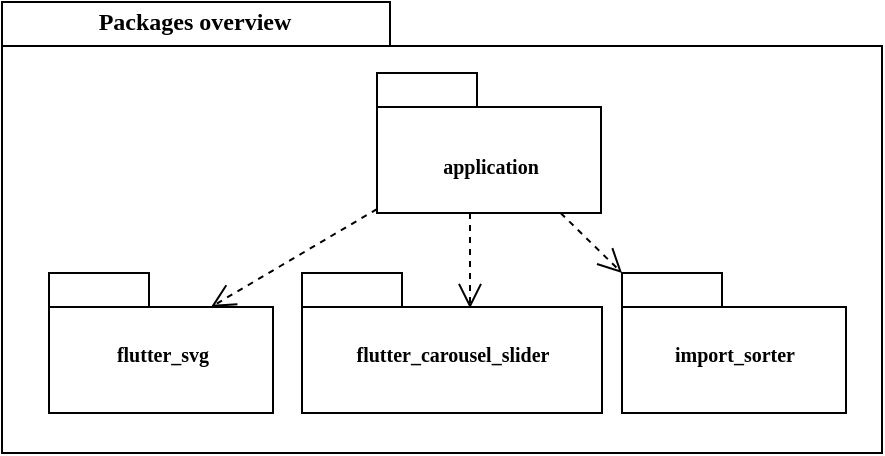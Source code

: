 <mxfile version="20.8.10" type="device" pages="2"><diagram name="Page-1" id="b5b7bab2-c9e2-2cf4-8b2a-24fd1a2a6d21"><mxGraphModel dx="1562" dy="917" grid="1" gridSize="10" guides="1" tooltips="1" connect="1" arrows="1" fold="1" page="1" pageScale="1" pageWidth="827" pageHeight="1169" background="none" math="0" shadow="0"><root><mxCell id="0"/><mxCell id="1" parent="0"/><mxCell id="6e0c8c40b5770093-72" value="" style="shape=folder;fontStyle=1;spacingTop=10;tabWidth=194;tabHeight=22;tabPosition=left;html=1;rounded=0;shadow=0;comic=0;labelBackgroundColor=none;strokeWidth=1;fillColor=none;fontFamily=Verdana;fontSize=10;align=center;" parent="1" vertex="1"><mxGeometry x="20" y="30" width="440" height="225.5" as="geometry"/></mxCell><mxCell id="6e0c8c40b5770093-64" style="edgeStyle=elbowEdgeStyle;rounded=0;html=1;entryX=0.559;entryY=0.251;entryPerimeter=0;dashed=1;labelBackgroundColor=none;startFill=0;endArrow=open;endFill=0;endSize=10;fontFamily=Verdana;fontSize=10;" parent="1" source="6e0c8c40b5770093-42" target="6e0c8c40b5770093-44" edge="1"><mxGeometry relative="1" as="geometry"/></mxCell><mxCell id="6e0c8c40b5770093-65" style="edgeStyle=none;rounded=0;html=1;dashed=1;labelBackgroundColor=none;startFill=0;endArrow=open;endFill=0;endSize=10;fontFamily=Verdana;fontSize=10;entryX=0;entryY=0;entryPerimeter=0;entryDx=0;entryDy=0;" parent="1" source="6e0c8c40b5770093-42" target="6e0c8c40b5770093-45" edge="1"><mxGeometry relative="1" as="geometry"/></mxCell><mxCell id="6e0c8c40b5770093-66" style="edgeStyle=none;rounded=0;html=1;dashed=1;labelBackgroundColor=none;startFill=0;endArrow=open;endFill=0;endSize=10;fontFamily=Verdana;fontSize=10;entryX=0;entryY=0;entryDx=81;entryDy=17;entryPerimeter=0;" parent="1" source="6e0c8c40b5770093-42" target="6e0c8c40b5770093-43" edge="1"><mxGeometry relative="1" as="geometry"/></mxCell><mxCell id="6e0c8c40b5770093-42" value="&lt;br&gt;application" style="shape=folder;fontStyle=1;spacingTop=10;tabWidth=50;tabHeight=17;tabPosition=left;html=1;rounded=0;shadow=0;comic=0;labelBackgroundColor=none;strokeColor=#000000;strokeWidth=1;fillColor=#ffffff;fontFamily=Verdana;fontSize=10;fontColor=#000000;align=center;" parent="1" vertex="1"><mxGeometry x="207.5" y="65.5" width="112" height="70" as="geometry"/></mxCell><mxCell id="6e0c8c40b5770093-43" value="flutter_svg" style="shape=folder;fontStyle=1;spacingTop=10;tabWidth=50;tabHeight=17;tabPosition=left;html=1;rounded=0;shadow=0;comic=0;labelBackgroundColor=none;strokeColor=#000000;strokeWidth=1;fillColor=#ffffff;fontFamily=Verdana;fontSize=10;fontColor=#000000;align=center;" parent="1" vertex="1"><mxGeometry x="43.5" y="165.5" width="112" height="70" as="geometry"/></mxCell><mxCell id="6e0c8c40b5770093-44" value="flutter_carousel_slider" style="shape=folder;fontStyle=1;spacingTop=10;tabWidth=50;tabHeight=17;tabPosition=left;html=1;rounded=0;shadow=0;comic=0;labelBackgroundColor=none;strokeColor=#000000;strokeWidth=1;fillColor=#ffffff;fontFamily=Verdana;fontSize=10;fontColor=#000000;align=center;" parent="1" vertex="1"><mxGeometry x="170" y="165.5" width="150" height="70" as="geometry"/></mxCell><mxCell id="6e0c8c40b5770093-45" value="import_sorter" style="shape=folder;fontStyle=1;spacingTop=10;tabWidth=50;tabHeight=17;tabPosition=left;html=1;rounded=0;shadow=0;comic=0;labelBackgroundColor=none;strokeColor=#000000;strokeWidth=1;fillColor=#ffffff;fontFamily=Verdana;fontSize=10;fontColor=#000000;align=center;" parent="1" vertex="1"><mxGeometry x="330" y="165.5" width="112" height="70" as="geometry"/></mxCell><mxCell id="6e0c8c40b5770093-73" value="Packages overview" style="text;html=1;align=center;verticalAlign=top;spacingTop=-4;fontSize=12;fontFamily=Verdana;fontStyle=1" parent="1" vertex="1"><mxGeometry x="21" y="30" width="189" height="20" as="geometry"/></mxCell></root></mxGraphModel></diagram><diagram id="qj7J-YSiiMf6YsRQ_tB9" name="glossary"><mxGraphModel dx="1302" dy="764" grid="1" gridSize="10" guides="1" tooltips="1" connect="1" arrows="1" fold="1" page="1" pageScale="1" pageWidth="827" pageHeight="1169" math="0" shadow="0"><root><mxCell id="0"/><mxCell id="1" parent="0"/><mxCell id="DgukgG324wCIeoEHvNBT-2" value="Термины и определения/Glossay" style="shape=table;startSize=30;container=1;collapsible=0;childLayout=tableLayout;fontStyle=1;fillColor=#333333;fontColor=#FFFFFF;" vertex="1" parent="1"><mxGeometry x="30" y="150" width="760" height="495" as="geometry"/></mxCell><mxCell id="DgukgG324wCIeoEHvNBT-7" value="" style="shape=tableRow;horizontal=0;startSize=0;swimlaneHead=0;swimlaneBody=0;strokeColor=inherit;top=0;left=0;bottom=0;right=0;collapsible=0;dropTarget=0;fillColor=none;points=[[0,0.5],[1,0.5]];portConstraint=eastwest;fontStyle=1" vertex="1" parent="DgukgG324wCIeoEHvNBT-2"><mxGeometry y="30" width="760" height="65" as="geometry"/></mxCell><mxCell id="DgukgG324wCIeoEHvNBT-8" value="Изображение&lt;br&gt;сущности/ Enitity image" style="shape=partialRectangle;html=1;whiteSpace=wrap;connectable=0;strokeColor=#000000;overflow=hidden;fillColor=#999999;top=1;left=1;bottom=1;right=1;pointerEvents=1;gradientColor=#CCCCCC;perimeterSpacing=1;strokeWidth=1;fontStyle=1" vertex="1" parent="DgukgG324wCIeoEHvNBT-7"><mxGeometry width="110" height="65" as="geometry"><mxRectangle width="110" height="65" as="alternateBounds"/></mxGeometry></mxCell><mxCell id="DgukgG324wCIeoEHvNBT-9" value="Наименование&lt;br style=&quot;border-color: var(--border-color);&quot;&gt;сущности/ Enitity name" style="shape=partialRectangle;html=1;whiteSpace=wrap;connectable=0;strokeColor=#000000;overflow=hidden;fillColor=#999999;top=1;left=1;bottom=1;right=1;pointerEvents=1;gradientColor=#CCCCCC;perimeterSpacing=1;strokeWidth=1;fontStyle=1" vertex="1" parent="DgukgG324wCIeoEHvNBT-7"><mxGeometry x="110" width="160" height="65" as="geometry"><mxRectangle width="160" height="65" as="alternateBounds"/></mxGeometry></mxCell><mxCell id="DgukgG324wCIeoEHvNBT-10" value="Описание/Description" style="shape=partialRectangle;html=1;whiteSpace=wrap;connectable=0;strokeColor=#000000;overflow=hidden;fillColor=#999999;top=1;left=1;bottom=1;right=1;pointerEvents=1;gradientColor=#CCCCCC;perimeterSpacing=1;strokeWidth=1;fontStyle=1" vertex="1" parent="DgukgG324wCIeoEHvNBT-7"><mxGeometry x="270" width="490" height="65" as="geometry"><mxRectangle width="490" height="65" as="alternateBounds"/></mxGeometry></mxCell><mxCell id="DgukgG324wCIeoEHvNBT-11" value="" style="shape=tableRow;horizontal=0;startSize=0;swimlaneHead=0;swimlaneBody=0;strokeColor=inherit;top=0;left=0;bottom=0;right=0;collapsible=0;dropTarget=0;fillColor=none;points=[[0,0.5],[1,0.5]];portConstraint=eastwest;" vertex="1" parent="DgukgG324wCIeoEHvNBT-2"><mxGeometry y="95" width="760" height="65" as="geometry"/></mxCell><mxCell id="DgukgG324wCIeoEHvNBT-12" value="" style="shape=partialRectangle;html=1;whiteSpace=wrap;connectable=0;strokeColor=inherit;overflow=hidden;fillColor=none;top=0;left=0;bottom=0;right=0;pointerEvents=1;" vertex="1" parent="DgukgG324wCIeoEHvNBT-11"><mxGeometry width="110" height="65" as="geometry"><mxRectangle width="110" height="65" as="alternateBounds"/></mxGeometry></mxCell><mxCell id="DgukgG324wCIeoEHvNBT-13" value="пакет/package" style="shape=partialRectangle;html=1;whiteSpace=wrap;connectable=0;strokeColor=inherit;overflow=hidden;fillColor=none;top=0;left=0;bottom=0;right=0;pointerEvents=1;" vertex="1" parent="DgukgG324wCIeoEHvNBT-11"><mxGeometry x="110" width="160" height="65" as="geometry"><mxRectangle width="160" height="65" as="alternateBounds"/></mxGeometry></mxCell><mxCell id="DgukgG324wCIeoEHvNBT-14" value="Элементы сгруппированные в пакет на основе данных, зависимостей, поведения или взаимодействия с другигми пакетами или пользователями. Если не нужна внутренняя детализация, то название пишут в большом прямоугольнике." style="shape=partialRectangle;html=1;whiteSpace=wrap;connectable=0;strokeColor=inherit;overflow=hidden;fillColor=none;top=0;left=0;bottom=0;right=0;pointerEvents=1;" vertex="1" parent="DgukgG324wCIeoEHvNBT-11"><mxGeometry x="270" width="490" height="65" as="geometry"><mxRectangle width="490" height="65" as="alternateBounds"/></mxGeometry></mxCell><mxCell id="DgukgG324wCIeoEHvNBT-15" value="" style="shape=tableRow;horizontal=0;startSize=0;swimlaneHead=0;swimlaneBody=0;strokeColor=inherit;top=0;left=0;bottom=0;right=0;collapsible=0;dropTarget=0;fillColor=none;points=[[0,0.5],[1,0.5]];portConstraint=eastwest;" vertex="1" parent="DgukgG324wCIeoEHvNBT-2"><mxGeometry y="160" width="760" height="90" as="geometry"/></mxCell><mxCell id="DgukgG324wCIeoEHvNBT-16" value="" style="shape=partialRectangle;html=1;whiteSpace=wrap;connectable=0;strokeColor=inherit;overflow=hidden;fillColor=none;top=0;left=0;bottom=0;right=0;pointerEvents=1;" vertex="1" parent="DgukgG324wCIeoEHvNBT-15"><mxGeometry width="110" height="90" as="geometry"><mxRectangle width="110" height="90" as="alternateBounds"/></mxGeometry></mxCell><mxCell id="DgukgG324wCIeoEHvNBT-17" value="пакуемый элемент/packageable element" style="shape=partialRectangle;html=1;whiteSpace=wrap;connectable=0;strokeColor=inherit;overflow=hidden;fillColor=none;top=0;left=0;bottom=0;right=0;pointerEvents=1;" vertex="1" parent="DgukgG324wCIeoEHvNBT-15"><mxGeometry x="110" width="160" height="90" as="geometry"><mxRectangle width="160" height="90" as="alternateBounds"/></mxGeometry></mxCell><mxCell id="DgukgG324wCIeoEHvNBT-18" value="Могут включать события, компоненты, варианты использования и сами пакеты. Упаковываемые элементы также могут отображаться в виде прямоугольника внутри пакета, помеченного соответствующим именем, в виде вложенного пакета" style="shape=partialRectangle;html=1;whiteSpace=wrap;connectable=0;strokeColor=inherit;overflow=hidden;fillColor=none;top=0;left=0;bottom=0;right=0;pointerEvents=1;" vertex="1" parent="DgukgG324wCIeoEHvNBT-15"><mxGeometry x="270" width="490" height="90" as="geometry"><mxRectangle width="490" height="90" as="alternateBounds"/></mxGeometry></mxCell><mxCell id="DgukgG324wCIeoEHvNBT-19" value="" style="shape=tableRow;horizontal=0;startSize=0;swimlaneHead=0;swimlaneBody=0;strokeColor=inherit;top=0;left=0;bottom=0;right=0;collapsible=0;dropTarget=0;fillColor=none;points=[[0,0.5],[1,0.5]];portConstraint=eastwest;" vertex="1" parent="DgukgG324wCIeoEHvNBT-2"><mxGeometry y="250" width="760" height="50" as="geometry"/></mxCell><mxCell id="DgukgG324wCIeoEHvNBT-20" value="" style="shape=partialRectangle;html=1;whiteSpace=wrap;connectable=0;strokeColor=inherit;overflow=hidden;fillColor=none;top=0;left=0;bottom=0;right=0;pointerEvents=1;" vertex="1" parent="DgukgG324wCIeoEHvNBT-19"><mxGeometry width="110" height="50" as="geometry"><mxRectangle width="110" height="50" as="alternateBounds"/></mxGeometry></mxCell><mxCell id="DgukgG324wCIeoEHvNBT-21" value="&lt;span style=&quot;color: rgb(0, 0, 0); font-family: Helvetica; font-size: 12px; font-style: normal; font-variant-ligatures: normal; font-variant-caps: normal; font-weight: 400; letter-spacing: normal; orphans: 2; text-align: center; text-indent: 0px; text-transform: none; widows: 2; word-spacing: 0px; -webkit-text-stroke-width: 0px; background-color: rgb(251, 251, 251); text-decoration-thickness: initial; text-decoration-style: initial; text-decoration-color: initial; float: none; display: inline !important;&quot;&gt;зависимость/&lt;/span&gt;&lt;br style=&quot;border-color: var(--border-color); color: rgb(0, 0, 0); font-family: Helvetica; font-size: 12px; font-style: normal; font-variant-ligatures: normal; font-variant-caps: normal; font-weight: 400; letter-spacing: normal; orphans: 2; text-align: center; text-indent: 0px; text-transform: none; widows: 2; word-spacing: 0px; -webkit-text-stroke-width: 0px; background-color: rgb(251, 251, 251); text-decoration-thickness: initial; text-decoration-style: initial; text-decoration-color: initial;&quot;&gt;&lt;span style=&quot;color: rgb(0, 0, 0); font-family: Helvetica; font-size: 12px; font-style: normal; font-variant-ligatures: normal; font-variant-caps: normal; font-weight: 400; letter-spacing: normal; orphans: 2; text-align: center; text-indent: 0px; text-transform: none; widows: 2; word-spacing: 0px; -webkit-text-stroke-width: 0px; background-color: rgb(251, 251, 251); text-decoration-thickness: initial; text-decoration-style: initial; text-decoration-color: initial; float: none; display: inline !important;&quot;&gt;dependecy&lt;/span&gt;" style="shape=partialRectangle;html=1;whiteSpace=wrap;connectable=0;strokeColor=inherit;overflow=hidden;fillColor=none;top=0;left=0;bottom=0;right=0;pointerEvents=1;" vertex="1" parent="DgukgG324wCIeoEHvNBT-19"><mxGeometry x="110" width="160" height="50" as="geometry"><mxRectangle width="160" height="50" as="alternateBounds"/></mxGeometry></mxCell><mxCell id="DgukgG324wCIeoEHvNBT-22" value="Описывает абстрактную связь между одним структурным элементом и другим (пакетом, именованным элементом и т. д.)" style="shape=partialRectangle;html=1;whiteSpace=wrap;connectable=0;strokeColor=inherit;overflow=hidden;fillColor=none;top=0;left=0;bottom=0;right=0;pointerEvents=1;" vertex="1" parent="DgukgG324wCIeoEHvNBT-19"><mxGeometry x="270" width="490" height="50" as="geometry"><mxRectangle width="490" height="50" as="alternateBounds"/></mxGeometry></mxCell><mxCell id="DgukgG324wCIeoEHvNBT-23" value="" style="shape=tableRow;horizontal=0;startSize=0;swimlaneHead=0;swimlaneBody=0;strokeColor=inherit;top=0;left=0;bottom=0;right=0;collapsible=0;dropTarget=0;fillColor=none;points=[[0,0.5],[1,0.5]];portConstraint=eastwest;" vertex="1" parent="DgukgG324wCIeoEHvNBT-2"><mxGeometry y="300" width="760" height="65" as="geometry"/></mxCell><mxCell id="DgukgG324wCIeoEHvNBT-24" value="" style="shape=partialRectangle;html=1;whiteSpace=wrap;connectable=0;strokeColor=inherit;overflow=hidden;fillColor=none;top=0;left=0;bottom=0;right=0;pointerEvents=1;" vertex="1" parent="DgukgG324wCIeoEHvNBT-23"><mxGeometry width="110" height="65" as="geometry"><mxRectangle width="110" height="65" as="alternateBounds"/></mxGeometry></mxCell><mxCell id="DgukgG324wCIeoEHvNBT-25" value="импорт/import" style="shape=partialRectangle;html=1;whiteSpace=wrap;connectable=0;strokeColor=inherit;overflow=hidden;fillColor=none;top=0;left=0;bottom=0;right=0;pointerEvents=1;" vertex="1" parent="DgukgG324wCIeoEHvNBT-23"><mxGeometry x="110" width="160" height="65" as="geometry"><mxRectangle width="160" height="65" as="alternateBounds"/></mxGeometry></mxCell><mxCell id="DgukgG324wCIeoEHvNBT-26" value="Функциональность импортирована из сущности на которую указывает стрелка" style="shape=partialRectangle;html=1;whiteSpace=wrap;connectable=0;strokeColor=inherit;overflow=hidden;fillColor=none;top=0;left=0;bottom=0;right=0;pointerEvents=1;" vertex="1" parent="DgukgG324wCIeoEHvNBT-23"><mxGeometry x="270" width="490" height="65" as="geometry"><mxRectangle width="490" height="65" as="alternateBounds"/></mxGeometry></mxCell><mxCell id="X-pgGzGJLe9vFWj_rW8I-12" style="shape=tableRow;horizontal=0;startSize=0;swimlaneHead=0;swimlaneBody=0;strokeColor=inherit;top=0;left=0;bottom=0;right=0;collapsible=0;dropTarget=0;fillColor=none;points=[[0,0.5],[1,0.5]];portConstraint=eastwest;" vertex="1" parent="DgukgG324wCIeoEHvNBT-2"><mxGeometry y="365" width="760" height="65" as="geometry"/></mxCell><mxCell id="X-pgGzGJLe9vFWj_rW8I-13" style="shape=partialRectangle;html=1;whiteSpace=wrap;connectable=0;strokeColor=inherit;overflow=hidden;fillColor=none;top=0;left=0;bottom=0;right=0;pointerEvents=1;" vertex="1" parent="X-pgGzGJLe9vFWj_rW8I-12"><mxGeometry width="110" height="65" as="geometry"><mxRectangle width="110" height="65" as="alternateBounds"/></mxGeometry></mxCell><mxCell id="X-pgGzGJLe9vFWj_rW8I-14" value="слияние/merge" style="shape=partialRectangle;html=1;whiteSpace=wrap;connectable=0;strokeColor=inherit;overflow=hidden;fillColor=none;top=0;left=0;bottom=0;right=0;pointerEvents=1;" vertex="1" parent="X-pgGzGJLe9vFWj_rW8I-12"><mxGeometry x="110" width="160" height="65" as="geometry"><mxRectangle width="160" height="65" as="alternateBounds"/></mxGeometry></mxCell><mxCell id="X-pgGzGJLe9vFWj_rW8I-15" value="Функциональность пакета расширяет функциональность пакета,&lt;br&gt;на который указывает стрелка" style="shape=partialRectangle;html=1;whiteSpace=wrap;connectable=0;strokeColor=inherit;overflow=hidden;fillColor=none;top=0;left=0;bottom=0;right=0;pointerEvents=1;" vertex="1" parent="X-pgGzGJLe9vFWj_rW8I-12"><mxGeometry x="270" width="490" height="65" as="geometry"><mxRectangle width="490" height="65" as="alternateBounds"/></mxGeometry></mxCell><mxCell id="X-pgGzGJLe9vFWj_rW8I-16" style="shape=tableRow;horizontal=0;startSize=0;swimlaneHead=0;swimlaneBody=0;strokeColor=inherit;top=0;left=0;bottom=0;right=0;collapsible=0;dropTarget=0;fillColor=none;points=[[0,0.5],[1,0.5]];portConstraint=eastwest;" vertex="1" parent="DgukgG324wCIeoEHvNBT-2"><mxGeometry y="430" width="760" height="65" as="geometry"/></mxCell><mxCell id="X-pgGzGJLe9vFWj_rW8I-17" style="shape=partialRectangle;html=1;whiteSpace=wrap;connectable=0;strokeColor=inherit;overflow=hidden;fillColor=none;top=0;left=0;bottom=0;right=0;pointerEvents=1;" vertex="1" parent="X-pgGzGJLe9vFWj_rW8I-16"><mxGeometry width="110" height="65" as="geometry"><mxRectangle width="110" height="65" as="alternateBounds"/></mxGeometry></mxCell><mxCell id="X-pgGzGJLe9vFWj_rW8I-18" value="доступ/access" style="shape=partialRectangle;html=1;whiteSpace=wrap;connectable=0;strokeColor=inherit;overflow=hidden;fillColor=none;top=0;left=0;bottom=0;right=0;pointerEvents=1;" vertex="1" parent="X-pgGzGJLe9vFWj_rW8I-16"><mxGeometry x="110" width="160" height="65" as="geometry"><mxRectangle width="160" height="65" as="alternateBounds"/></mxGeometry></mxCell><mxCell id="X-pgGzGJLe9vFWj_rW8I-19" value="Функциональность пакета использует функции пакета,&lt;br style=&quot;border-color: var(--border-color);&quot;&gt;на который указывает стрелка" style="shape=partialRectangle;html=1;whiteSpace=wrap;connectable=0;strokeColor=inherit;overflow=hidden;fillColor=none;top=0;left=0;bottom=0;right=0;pointerEvents=1;" vertex="1" parent="X-pgGzGJLe9vFWj_rW8I-16"><mxGeometry x="270" width="490" height="65" as="geometry"><mxRectangle width="490" height="65" as="alternateBounds"/></mxGeometry></mxCell><mxCell id="DgukgG324wCIeoEHvNBT-27" value="&lt;font style=&quot;font-size: 14px;&quot;&gt;&lt;b&gt;Диаграмма пакетов&lt;/b&gt;(&lt;b&gt;Package diagram&lt;/b&gt;) - структурная диаграмма для представления состава и связей различных элементов/моделей, по сути являющимися пакетами. Пакет(package) это группа элементов UML типа диаграммы, документы, классы и даже другие пакеты.&amp;nbsp;&lt;br&gt;Каждый элемент вложен в пакет, который изображается в виде папки с файлами на диаграмме. Возможно показывать иерархию, вкладывая папки в другие папки. Диаграммы пакетов традиционно используются для визуализации многоуровневой архитектуры системы модулей/программ.&lt;/font&gt;&lt;br&gt;" style="text;whiteSpace=wrap;html=1;" vertex="1" parent="1"><mxGeometry x="30" y="25" width="760" height="110" as="geometry"/></mxCell><mxCell id="DgukgG324wCIeoEHvNBT-28" value="версия от 22.1.202&lt;br&gt;(c) Большаков Вадим aka bagumka" style="text;whiteSpace=wrap;html=1;" vertex="1" parent="1"><mxGeometry x="570" y="720" width="210" height="30" as="geometry"/></mxCell><mxCell id="DgukgG324wCIeoEHvNBT-30" value="" style="group" vertex="1" connectable="0" parent="1"><mxGeometry x="40" y="250" width="90" height="55" as="geometry"/></mxCell><mxCell id="DgukgG324wCIeoEHvNBT-1" value="&lt;font style=&quot;font-size: 12px;&quot;&gt;attributes&lt;/font&gt;" style="shape=folder;fontStyle=1;spacingTop=10;tabWidth=50;tabHeight=17;tabPosition=left;html=1;rounded=0;shadow=0;comic=0;labelBackgroundColor=none;strokeColor=#000000;strokeWidth=1;fillColor=#ffffff;fontFamily=Verdana;fontSize=10;fontColor=#000000;align=center;" vertex="1" parent="DgukgG324wCIeoEHvNBT-30"><mxGeometry y="5" width="90" height="50" as="geometry"/></mxCell><mxCell id="DgukgG324wCIeoEHvNBT-29" value="&lt;font style=&quot;font-size: 14px;&quot;&gt;Name&lt;/font&gt;" style="text;whiteSpace=wrap;html=1;" vertex="1" parent="DgukgG324wCIeoEHvNBT-30"><mxGeometry x="5" y="-1" width="40" height="30" as="geometry"/></mxCell><mxCell id="X-pgGzGJLe9vFWj_rW8I-10" value="" style="group" vertex="1" connectable="0" parent="1"><mxGeometry x="40" y="310" width="90" height="82" as="geometry"/></mxCell><mxCell id="X-pgGzGJLe9vFWj_rW8I-3" value="" style="shape=folder;fontStyle=1;spacingTop=10;tabWidth=50;tabHeight=17;tabPosition=left;html=1;rounded=0;shadow=0;comic=0;labelBackgroundColor=none;strokeColor=#000000;strokeWidth=1;fillColor=#ffffff;fontFamily=Verdana;fontSize=10;fontColor=#000000;align=center;" vertex="1" parent="X-pgGzGJLe9vFWj_rW8I-10"><mxGeometry y="7" width="90" height="75" as="geometry"/></mxCell><mxCell id="X-pgGzGJLe9vFWj_rW8I-4" value="&lt;font style=&quot;font-size: 14px;&quot;&gt;Name&lt;/font&gt;" style="text;whiteSpace=wrap;html=1;" vertex="1" parent="X-pgGzGJLe9vFWj_rW8I-10"><mxGeometry x="5" width="40" height="30" as="geometry"/></mxCell><mxCell id="X-pgGzGJLe9vFWj_rW8I-5" value="&lt;font style=&quot;font-size: 12px;&quot;&gt;packageable&lt;br&gt;element&lt;/font&gt;" style="rounded=0;whiteSpace=wrap;html=1;strokeWidth=1;fontSize=14;" vertex="1" parent="X-pgGzGJLe9vFWj_rW8I-10"><mxGeometry y="22" width="90" height="30" as="geometry"/></mxCell><mxCell id="X-pgGzGJLe9vFWj_rW8I-8" value="&lt;font style=&quot;font-size: 12px;&quot;&gt;packageable&lt;br&gt;element&lt;/font&gt;" style="rounded=0;whiteSpace=wrap;html=1;strokeWidth=1;fontSize=14;" vertex="1" parent="X-pgGzGJLe9vFWj_rW8I-10"><mxGeometry y="52" width="90" height="30" as="geometry"/></mxCell><mxCell id="X-pgGzGJLe9vFWj_rW8I-11" style="edgeStyle=elbowEdgeStyle;rounded=0;html=1;dashed=1;labelBackgroundColor=none;startFill=0;endArrow=open;endFill=0;endSize=10;fontFamily=Verdana;fontSize=10;elbow=vertical;" edge="1" parent="1"><mxGeometry relative="1" as="geometry"><mxPoint x="50" y="420.0" as="sourcePoint"/><mxPoint x="120" y="420.0" as="targetPoint"/></mxGeometry></mxCell><mxCell id="X-pgGzGJLe9vFWj_rW8I-21" style="edgeStyle=elbowEdgeStyle;rounded=0;html=1;dashed=1;labelBackgroundColor=none;startFill=0;endArrow=open;endFill=0;endSize=10;fontFamily=Verdana;fontSize=10;elbow=vertical;" edge="1" parent="1"><mxGeometry relative="1" as="geometry"><mxPoint x="50" y="480" as="sourcePoint"/><mxPoint x="120" y="480" as="targetPoint"/></mxGeometry></mxCell><mxCell id="X-pgGzGJLe9vFWj_rW8I-22" value="&lt;font color=&quot;#000000&quot;&gt;&amp;lt;&amp;lt;import&amp;gt;&amp;gt;&lt;/font&gt;" style="edgeLabel;html=1;align=center;verticalAlign=middle;resizable=0;points=[];fontSize=12;fontColor=#FFFFFF;" vertex="1" connectable="0" parent="X-pgGzGJLe9vFWj_rW8I-21"><mxGeometry x="0.275" y="-2" relative="1" as="geometry"><mxPoint x="-25" y="8" as="offset"/></mxGeometry></mxCell><mxCell id="X-pgGzGJLe9vFWj_rW8I-23" style="edgeStyle=elbowEdgeStyle;rounded=0;html=1;dashed=1;labelBackgroundColor=none;startFill=0;endArrow=open;endFill=0;endSize=10;fontFamily=Verdana;fontSize=10;elbow=vertical;" edge="1" parent="1"><mxGeometry relative="1" as="geometry"><mxPoint x="50" y="540" as="sourcePoint"/><mxPoint x="120" y="540" as="targetPoint"/></mxGeometry></mxCell><mxCell id="X-pgGzGJLe9vFWj_rW8I-24" value="&lt;font color=&quot;#000000&quot;&gt;&amp;lt;&amp;lt;merge&amp;gt;&amp;gt;&lt;/font&gt;" style="edgeLabel;html=1;align=center;verticalAlign=middle;resizable=0;points=[];fontSize=12;fontColor=#FFFFFF;" vertex="1" connectable="0" parent="X-pgGzGJLe9vFWj_rW8I-23"><mxGeometry x="0.275" y="-2" relative="1" as="geometry"><mxPoint x="-25" y="5" as="offset"/></mxGeometry></mxCell><mxCell id="X-pgGzGJLe9vFWj_rW8I-25" style="edgeStyle=elbowEdgeStyle;rounded=0;html=1;dashed=1;labelBackgroundColor=none;startFill=0;endArrow=open;endFill=0;endSize=10;fontFamily=Verdana;fontSize=10;elbow=vertical;" edge="1" parent="1"><mxGeometry relative="1" as="geometry"><mxPoint x="50" y="600" as="sourcePoint"/><mxPoint x="120" y="600" as="targetPoint"/></mxGeometry></mxCell><mxCell id="X-pgGzGJLe9vFWj_rW8I-26" value="&lt;font color=&quot;#000000&quot;&gt;&amp;lt;&amp;lt;access&amp;gt;&amp;gt;&lt;/font&gt;" style="edgeLabel;html=1;align=center;verticalAlign=middle;resizable=0;points=[];fontSize=12;fontColor=#FFFFFF;" vertex="1" connectable="0" parent="X-pgGzGJLe9vFWj_rW8I-25"><mxGeometry x="0.275" y="-2" relative="1" as="geometry"><mxPoint x="-25" y="10" as="offset"/></mxGeometry></mxCell></root></mxGraphModel></diagram></mxfile>